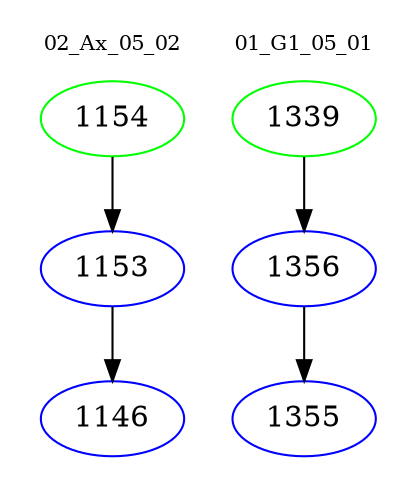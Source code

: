 digraph{
subgraph cluster_0 {
color = white
label = "02_Ax_05_02";
fontsize=10;
T0_1154 [label="1154", color="green"]
T0_1154 -> T0_1153 [color="black"]
T0_1153 [label="1153", color="blue"]
T0_1153 -> T0_1146 [color="black"]
T0_1146 [label="1146", color="blue"]
}
subgraph cluster_1 {
color = white
label = "01_G1_05_01";
fontsize=10;
T1_1339 [label="1339", color="green"]
T1_1339 -> T1_1356 [color="black"]
T1_1356 [label="1356", color="blue"]
T1_1356 -> T1_1355 [color="black"]
T1_1355 [label="1355", color="blue"]
}
}
